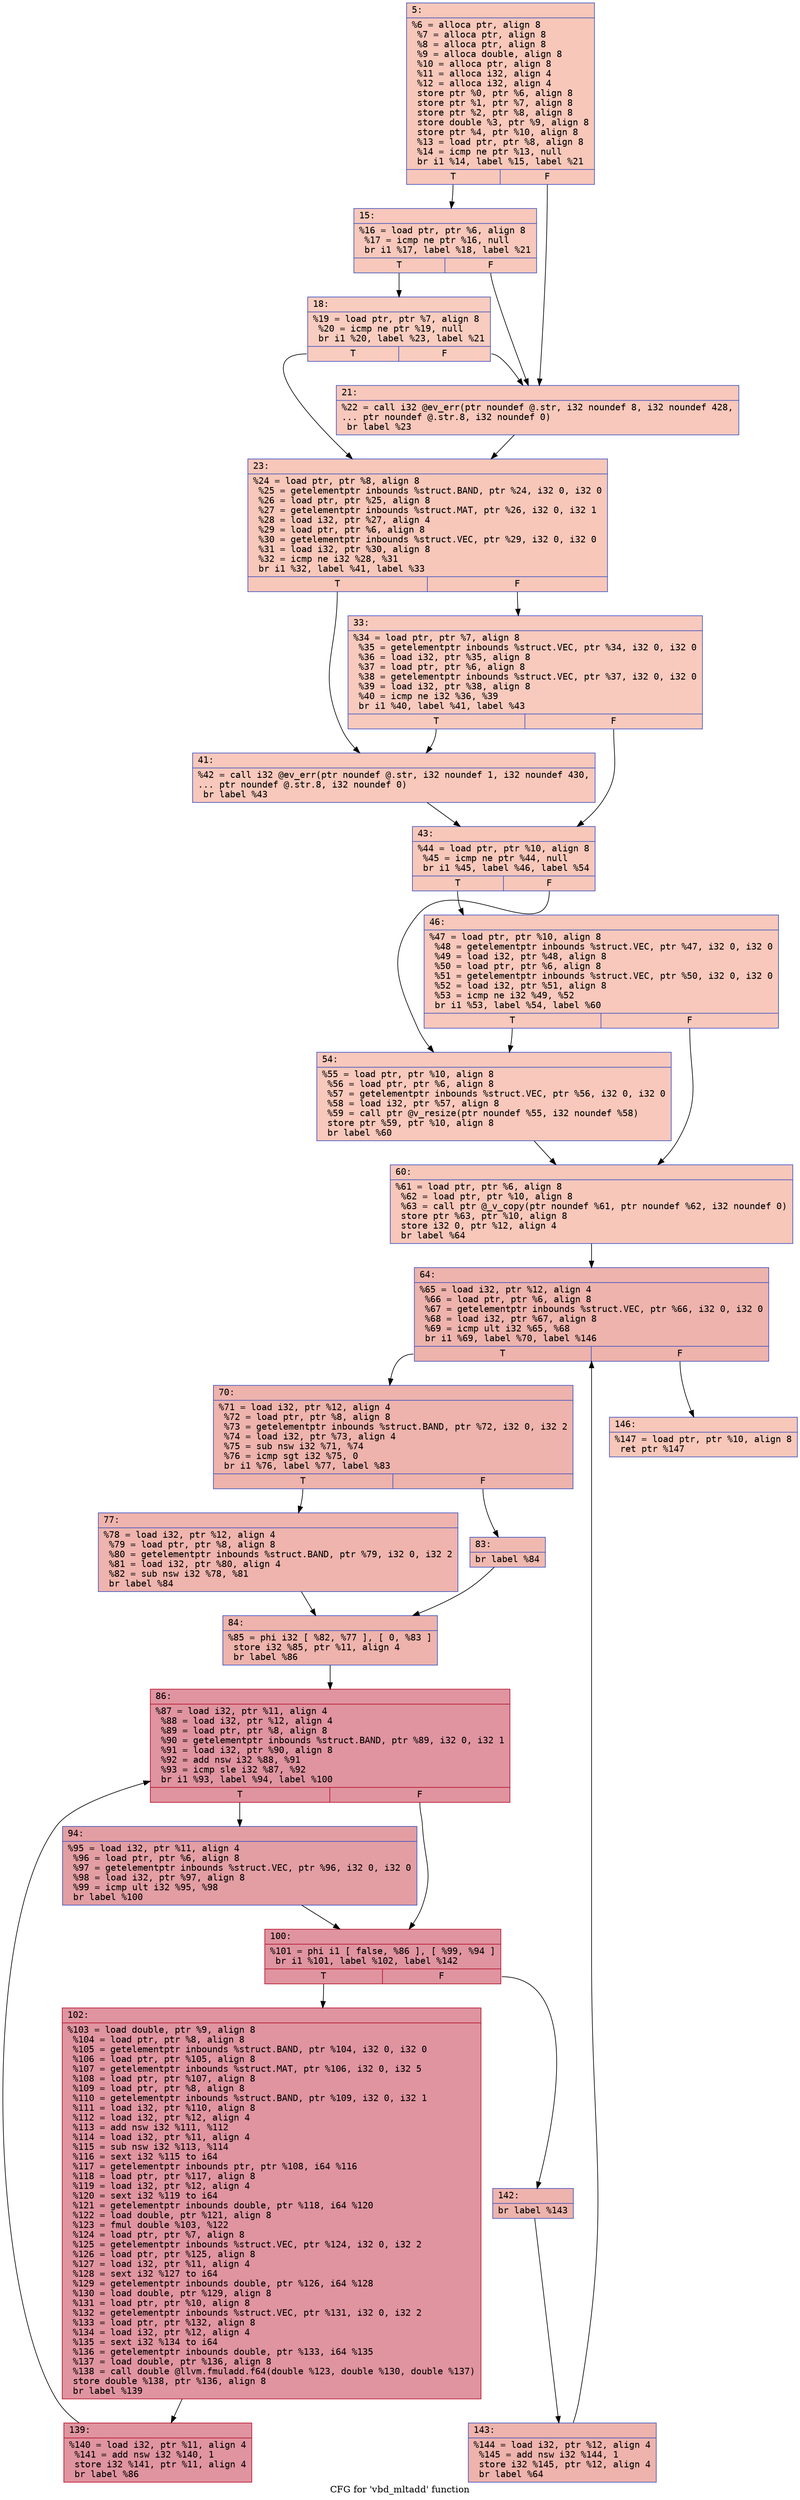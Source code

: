 digraph "CFG for 'vbd_mltadd' function" {
	label="CFG for 'vbd_mltadd' function";

	Node0x600003153e80 [shape=record,color="#3d50c3ff", style=filled, fillcolor="#ec7f6370" fontname="Courier",label="{5:\l|  %6 = alloca ptr, align 8\l  %7 = alloca ptr, align 8\l  %8 = alloca ptr, align 8\l  %9 = alloca double, align 8\l  %10 = alloca ptr, align 8\l  %11 = alloca i32, align 4\l  %12 = alloca i32, align 4\l  store ptr %0, ptr %6, align 8\l  store ptr %1, ptr %7, align 8\l  store ptr %2, ptr %8, align 8\l  store double %3, ptr %9, align 8\l  store ptr %4, ptr %10, align 8\l  %13 = load ptr, ptr %8, align 8\l  %14 = icmp ne ptr %13, null\l  br i1 %14, label %15, label %21\l|{<s0>T|<s1>F}}"];
	Node0x600003153e80:s0 -> Node0x600003153f20[tooltip="5 -> 15\nProbability 62.50%" ];
	Node0x600003153e80:s1 -> Node0x60000314c000[tooltip="5 -> 21\nProbability 37.50%" ];
	Node0x600003153f20 [shape=record,color="#3d50c3ff", style=filled, fillcolor="#ed836670" fontname="Courier",label="{15:\l|  %16 = load ptr, ptr %6, align 8\l  %17 = icmp ne ptr %16, null\l  br i1 %17, label %18, label %21\l|{<s0>T|<s1>F}}"];
	Node0x600003153f20:s0 -> Node0x600003153f70[tooltip="15 -> 18\nProbability 62.50%" ];
	Node0x600003153f20:s1 -> Node0x60000314c000[tooltip="15 -> 21\nProbability 37.50%" ];
	Node0x600003153f70 [shape=record,color="#3d50c3ff", style=filled, fillcolor="#f08b6e70" fontname="Courier",label="{18:\l|  %19 = load ptr, ptr %7, align 8\l  %20 = icmp ne ptr %19, null\l  br i1 %20, label %23, label %21\l|{<s0>T|<s1>F}}"];
	Node0x600003153f70:s0 -> Node0x60000314c050[tooltip="18 -> 23\nProbability 62.50%" ];
	Node0x600003153f70:s1 -> Node0x60000314c000[tooltip="18 -> 21\nProbability 37.50%" ];
	Node0x60000314c000 [shape=record,color="#3d50c3ff", style=filled, fillcolor="#ed836670" fontname="Courier",label="{21:\l|  %22 = call i32 @ev_err(ptr noundef @.str, i32 noundef 8, i32 noundef 428,\l... ptr noundef @.str.8, i32 noundef 0)\l  br label %23\l}"];
	Node0x60000314c000 -> Node0x60000314c050[tooltip="21 -> 23\nProbability 100.00%" ];
	Node0x60000314c050 [shape=record,color="#3d50c3ff", style=filled, fillcolor="#ec7f6370" fontname="Courier",label="{23:\l|  %24 = load ptr, ptr %8, align 8\l  %25 = getelementptr inbounds %struct.BAND, ptr %24, i32 0, i32 0\l  %26 = load ptr, ptr %25, align 8\l  %27 = getelementptr inbounds %struct.MAT, ptr %26, i32 0, i32 1\l  %28 = load i32, ptr %27, align 4\l  %29 = load ptr, ptr %6, align 8\l  %30 = getelementptr inbounds %struct.VEC, ptr %29, i32 0, i32 0\l  %31 = load i32, ptr %30, align 8\l  %32 = icmp ne i32 %28, %31\l  br i1 %32, label %41, label %33\l|{<s0>T|<s1>F}}"];
	Node0x60000314c050:s0 -> Node0x60000314c0f0[tooltip="23 -> 41\nProbability 50.00%" ];
	Node0x60000314c050:s1 -> Node0x60000314c0a0[tooltip="23 -> 33\nProbability 50.00%" ];
	Node0x60000314c0a0 [shape=record,color="#3d50c3ff", style=filled, fillcolor="#ef886b70" fontname="Courier",label="{33:\l|  %34 = load ptr, ptr %7, align 8\l  %35 = getelementptr inbounds %struct.VEC, ptr %34, i32 0, i32 0\l  %36 = load i32, ptr %35, align 8\l  %37 = load ptr, ptr %6, align 8\l  %38 = getelementptr inbounds %struct.VEC, ptr %37, i32 0, i32 0\l  %39 = load i32, ptr %38, align 8\l  %40 = icmp ne i32 %36, %39\l  br i1 %40, label %41, label %43\l|{<s0>T|<s1>F}}"];
	Node0x60000314c0a0:s0 -> Node0x60000314c0f0[tooltip="33 -> 41\nProbability 50.00%" ];
	Node0x60000314c0a0:s1 -> Node0x60000314c140[tooltip="33 -> 43\nProbability 50.00%" ];
	Node0x60000314c0f0 [shape=record,color="#3d50c3ff", style=filled, fillcolor="#ed836670" fontname="Courier",label="{41:\l|  %42 = call i32 @ev_err(ptr noundef @.str, i32 noundef 1, i32 noundef 430,\l... ptr noundef @.str.8, i32 noundef 0)\l  br label %43\l}"];
	Node0x60000314c0f0 -> Node0x60000314c140[tooltip="41 -> 43\nProbability 100.00%" ];
	Node0x60000314c140 [shape=record,color="#3d50c3ff", style=filled, fillcolor="#ec7f6370" fontname="Courier",label="{43:\l|  %44 = load ptr, ptr %10, align 8\l  %45 = icmp ne ptr %44, null\l  br i1 %45, label %46, label %54\l|{<s0>T|<s1>F}}"];
	Node0x60000314c140:s0 -> Node0x60000314c190[tooltip="43 -> 46\nProbability 62.50%" ];
	Node0x60000314c140:s1 -> Node0x60000314c1e0[tooltip="43 -> 54\nProbability 37.50%" ];
	Node0x60000314c190 [shape=record,color="#3d50c3ff", style=filled, fillcolor="#ed836670" fontname="Courier",label="{46:\l|  %47 = load ptr, ptr %10, align 8\l  %48 = getelementptr inbounds %struct.VEC, ptr %47, i32 0, i32 0\l  %49 = load i32, ptr %48, align 8\l  %50 = load ptr, ptr %6, align 8\l  %51 = getelementptr inbounds %struct.VEC, ptr %50, i32 0, i32 0\l  %52 = load i32, ptr %51, align 8\l  %53 = icmp ne i32 %49, %52\l  br i1 %53, label %54, label %60\l|{<s0>T|<s1>F}}"];
	Node0x60000314c190:s0 -> Node0x60000314c1e0[tooltip="46 -> 54\nProbability 50.00%" ];
	Node0x60000314c190:s1 -> Node0x60000314c230[tooltip="46 -> 60\nProbability 50.00%" ];
	Node0x60000314c1e0 [shape=record,color="#3d50c3ff", style=filled, fillcolor="#ed836670" fontname="Courier",label="{54:\l|  %55 = load ptr, ptr %10, align 8\l  %56 = load ptr, ptr %6, align 8\l  %57 = getelementptr inbounds %struct.VEC, ptr %56, i32 0, i32 0\l  %58 = load i32, ptr %57, align 8\l  %59 = call ptr @v_resize(ptr noundef %55, i32 noundef %58)\l  store ptr %59, ptr %10, align 8\l  br label %60\l}"];
	Node0x60000314c1e0 -> Node0x60000314c230[tooltip="54 -> 60\nProbability 100.00%" ];
	Node0x60000314c230 [shape=record,color="#3d50c3ff", style=filled, fillcolor="#ec7f6370" fontname="Courier",label="{60:\l|  %61 = load ptr, ptr %6, align 8\l  %62 = load ptr, ptr %10, align 8\l  %63 = call ptr @_v_copy(ptr noundef %61, ptr noundef %62, i32 noundef 0)\l  store ptr %63, ptr %10, align 8\l  store i32 0, ptr %12, align 4\l  br label %64\l}"];
	Node0x60000314c230 -> Node0x60000314c280[tooltip="60 -> 64\nProbability 100.00%" ];
	Node0x60000314c280 [shape=record,color="#3d50c3ff", style=filled, fillcolor="#d6524470" fontname="Courier",label="{64:\l|  %65 = load i32, ptr %12, align 4\l  %66 = load ptr, ptr %6, align 8\l  %67 = getelementptr inbounds %struct.VEC, ptr %66, i32 0, i32 0\l  %68 = load i32, ptr %67, align 8\l  %69 = icmp ult i32 %65, %68\l  br i1 %69, label %70, label %146\l|{<s0>T|<s1>F}}"];
	Node0x60000314c280:s0 -> Node0x60000314c2d0[tooltip="64 -> 70\nProbability 96.88%" ];
	Node0x60000314c280:s1 -> Node0x60000314c640[tooltip="64 -> 146\nProbability 3.12%" ];
	Node0x60000314c2d0 [shape=record,color="#3d50c3ff", style=filled, fillcolor="#d6524470" fontname="Courier",label="{70:\l|  %71 = load i32, ptr %12, align 4\l  %72 = load ptr, ptr %8, align 8\l  %73 = getelementptr inbounds %struct.BAND, ptr %72, i32 0, i32 2\l  %74 = load i32, ptr %73, align 4\l  %75 = sub nsw i32 %71, %74\l  %76 = icmp sgt i32 %75, 0\l  br i1 %76, label %77, label %83\l|{<s0>T|<s1>F}}"];
	Node0x60000314c2d0:s0 -> Node0x60000314c320[tooltip="70 -> 77\nProbability 62.50%" ];
	Node0x60000314c2d0:s1 -> Node0x60000314c370[tooltip="70 -> 83\nProbability 37.50%" ];
	Node0x60000314c320 [shape=record,color="#3d50c3ff", style=filled, fillcolor="#d8564670" fontname="Courier",label="{77:\l|  %78 = load i32, ptr %12, align 4\l  %79 = load ptr, ptr %8, align 8\l  %80 = getelementptr inbounds %struct.BAND, ptr %79, i32 0, i32 2\l  %81 = load i32, ptr %80, align 4\l  %82 = sub nsw i32 %78, %81\l  br label %84\l}"];
	Node0x60000314c320 -> Node0x60000314c3c0[tooltip="77 -> 84\nProbability 100.00%" ];
	Node0x60000314c370 [shape=record,color="#3d50c3ff", style=filled, fillcolor="#de614d70" fontname="Courier",label="{83:\l|  br label %84\l}"];
	Node0x60000314c370 -> Node0x60000314c3c0[tooltip="83 -> 84\nProbability 100.00%" ];
	Node0x60000314c3c0 [shape=record,color="#3d50c3ff", style=filled, fillcolor="#d6524470" fontname="Courier",label="{84:\l|  %85 = phi i32 [ %82, %77 ], [ 0, %83 ]\l  store i32 %85, ptr %11, align 4\l  br label %86\l}"];
	Node0x60000314c3c0 -> Node0x60000314c410[tooltip="84 -> 86\nProbability 100.00%" ];
	Node0x60000314c410 [shape=record,color="#b70d28ff", style=filled, fillcolor="#b70d2870" fontname="Courier",label="{86:\l|  %87 = load i32, ptr %11, align 4\l  %88 = load i32, ptr %12, align 4\l  %89 = load ptr, ptr %8, align 8\l  %90 = getelementptr inbounds %struct.BAND, ptr %89, i32 0, i32 1\l  %91 = load i32, ptr %90, align 8\l  %92 = add nsw i32 %88, %91\l  %93 = icmp sle i32 %87, %92\l  br i1 %93, label %94, label %100\l|{<s0>T|<s1>F}}"];
	Node0x60000314c410:s0 -> Node0x60000314c460[tooltip="86 -> 94\nProbability 50.00%" ];
	Node0x60000314c410:s1 -> Node0x60000314c4b0[tooltip="86 -> 100\nProbability 50.00%" ];
	Node0x60000314c460 [shape=record,color="#3d50c3ff", style=filled, fillcolor="#be242e70" fontname="Courier",label="{94:\l|  %95 = load i32, ptr %11, align 4\l  %96 = load ptr, ptr %6, align 8\l  %97 = getelementptr inbounds %struct.VEC, ptr %96, i32 0, i32 0\l  %98 = load i32, ptr %97, align 8\l  %99 = icmp ult i32 %95, %98\l  br label %100\l}"];
	Node0x60000314c460 -> Node0x60000314c4b0[tooltip="94 -> 100\nProbability 100.00%" ];
	Node0x60000314c4b0 [shape=record,color="#b70d28ff", style=filled, fillcolor="#b70d2870" fontname="Courier",label="{100:\l|  %101 = phi i1 [ false, %86 ], [ %99, %94 ]\l  br i1 %101, label %102, label %142\l|{<s0>T|<s1>F}}"];
	Node0x60000314c4b0:s0 -> Node0x60000314c500[tooltip="100 -> 102\nProbability 96.88%" ];
	Node0x60000314c4b0:s1 -> Node0x60000314c5a0[tooltip="100 -> 142\nProbability 3.12%" ];
	Node0x60000314c500 [shape=record,color="#b70d28ff", style=filled, fillcolor="#b70d2870" fontname="Courier",label="{102:\l|  %103 = load double, ptr %9, align 8\l  %104 = load ptr, ptr %8, align 8\l  %105 = getelementptr inbounds %struct.BAND, ptr %104, i32 0, i32 0\l  %106 = load ptr, ptr %105, align 8\l  %107 = getelementptr inbounds %struct.MAT, ptr %106, i32 0, i32 5\l  %108 = load ptr, ptr %107, align 8\l  %109 = load ptr, ptr %8, align 8\l  %110 = getelementptr inbounds %struct.BAND, ptr %109, i32 0, i32 1\l  %111 = load i32, ptr %110, align 8\l  %112 = load i32, ptr %12, align 4\l  %113 = add nsw i32 %111, %112\l  %114 = load i32, ptr %11, align 4\l  %115 = sub nsw i32 %113, %114\l  %116 = sext i32 %115 to i64\l  %117 = getelementptr inbounds ptr, ptr %108, i64 %116\l  %118 = load ptr, ptr %117, align 8\l  %119 = load i32, ptr %12, align 4\l  %120 = sext i32 %119 to i64\l  %121 = getelementptr inbounds double, ptr %118, i64 %120\l  %122 = load double, ptr %121, align 8\l  %123 = fmul double %103, %122\l  %124 = load ptr, ptr %7, align 8\l  %125 = getelementptr inbounds %struct.VEC, ptr %124, i32 0, i32 2\l  %126 = load ptr, ptr %125, align 8\l  %127 = load i32, ptr %11, align 4\l  %128 = sext i32 %127 to i64\l  %129 = getelementptr inbounds double, ptr %126, i64 %128\l  %130 = load double, ptr %129, align 8\l  %131 = load ptr, ptr %10, align 8\l  %132 = getelementptr inbounds %struct.VEC, ptr %131, i32 0, i32 2\l  %133 = load ptr, ptr %132, align 8\l  %134 = load i32, ptr %12, align 4\l  %135 = sext i32 %134 to i64\l  %136 = getelementptr inbounds double, ptr %133, i64 %135\l  %137 = load double, ptr %136, align 8\l  %138 = call double @llvm.fmuladd.f64(double %123, double %130, double %137)\l  store double %138, ptr %136, align 8\l  br label %139\l}"];
	Node0x60000314c500 -> Node0x60000314c550[tooltip="102 -> 139\nProbability 100.00%" ];
	Node0x60000314c550 [shape=record,color="#b70d28ff", style=filled, fillcolor="#b70d2870" fontname="Courier",label="{139:\l|  %140 = load i32, ptr %11, align 4\l  %141 = add nsw i32 %140, 1\l  store i32 %141, ptr %11, align 4\l  br label %86\l}"];
	Node0x60000314c550 -> Node0x60000314c410[tooltip="139 -> 86\nProbability 100.00%" ];
	Node0x60000314c5a0 [shape=record,color="#3d50c3ff", style=filled, fillcolor="#d6524470" fontname="Courier",label="{142:\l|  br label %143\l}"];
	Node0x60000314c5a0 -> Node0x60000314c5f0[tooltip="142 -> 143\nProbability 100.00%" ];
	Node0x60000314c5f0 [shape=record,color="#3d50c3ff", style=filled, fillcolor="#d6524470" fontname="Courier",label="{143:\l|  %144 = load i32, ptr %12, align 4\l  %145 = add nsw i32 %144, 1\l  store i32 %145, ptr %12, align 4\l  br label %64\l}"];
	Node0x60000314c5f0 -> Node0x60000314c280[tooltip="143 -> 64\nProbability 100.00%" ];
	Node0x60000314c640 [shape=record,color="#3d50c3ff", style=filled, fillcolor="#ec7f6370" fontname="Courier",label="{146:\l|  %147 = load ptr, ptr %10, align 8\l  ret ptr %147\l}"];
}
